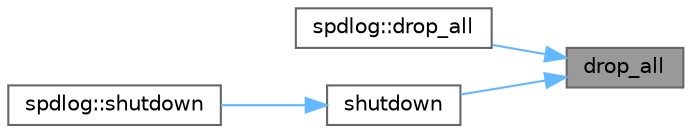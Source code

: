 digraph "drop_all"
{
 // LATEX_PDF_SIZE
  bgcolor="transparent";
  edge [fontname=Helvetica,fontsize=10,labelfontname=Helvetica,labelfontsize=10];
  node [fontname=Helvetica,fontsize=10,shape=box,height=0.2,width=0.4];
  rankdir="RL";
  Node1 [id="Node000001",label="drop_all",height=0.2,width=0.4,color="gray40", fillcolor="grey60", style="filled", fontcolor="black",tooltip=" "];
  Node1 -> Node2 [id="edge1_Node000001_Node000002",dir="back",color="steelblue1",style="solid",tooltip=" "];
  Node2 [id="Node000002",label="spdlog::drop_all",height=0.2,width=0.4,color="grey40", fillcolor="white", style="filled",URL="$namespacespdlog.html#a76da1ac2a67c8f53ec8d2b32f5042f2b",tooltip=" "];
  Node1 -> Node3 [id="edge2_Node000001_Node000003",dir="back",color="steelblue1",style="solid",tooltip=" "];
  Node3 [id="Node000003",label="shutdown",height=0.2,width=0.4,color="grey40", fillcolor="white", style="filled",URL="$classspdlog_1_1details_1_1registry.html#a30e646b15e724d4e4f146fd85dd31837",tooltip=" "];
  Node3 -> Node4 [id="edge3_Node000003_Node000004",dir="back",color="steelblue1",style="solid",tooltip=" "];
  Node4 [id="Node000004",label="spdlog::shutdown",height=0.2,width=0.4,color="grey40", fillcolor="white", style="filled",URL="$namespacespdlog.html#a8bcc5aa16e076bf772f662ad1f3fb8b0",tooltip=" "];
}
